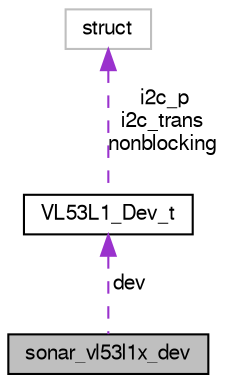 digraph "sonar_vl53l1x_dev"
{
  edge [fontname="FreeSans",fontsize="10",labelfontname="FreeSans",labelfontsize="10"];
  node [fontname="FreeSans",fontsize="10",shape=record];
  Node1 [label="sonar_vl53l1x_dev",height=0.2,width=0.4,color="black", fillcolor="grey75", style="filled", fontcolor="black"];
  Node2 -> Node1 [dir="back",color="darkorchid3",fontsize="10",style="dashed",label=" dev" ,fontname="FreeSans"];
  Node2 [label="VL53L1_Dev_t",height=0.2,width=0.4,color="black", fillcolor="white", style="filled",URL="$vl53l1__platform_8h.html#structVL53L1__Dev__t"];
  Node3 -> Node2 [dir="back",color="darkorchid3",fontsize="10",style="dashed",label=" i2c_p\ni2c_trans\nnonblocking" ,fontname="FreeSans"];
  Node3 [label="struct",height=0.2,width=0.4,color="grey75", fillcolor="white", style="filled"];
}
